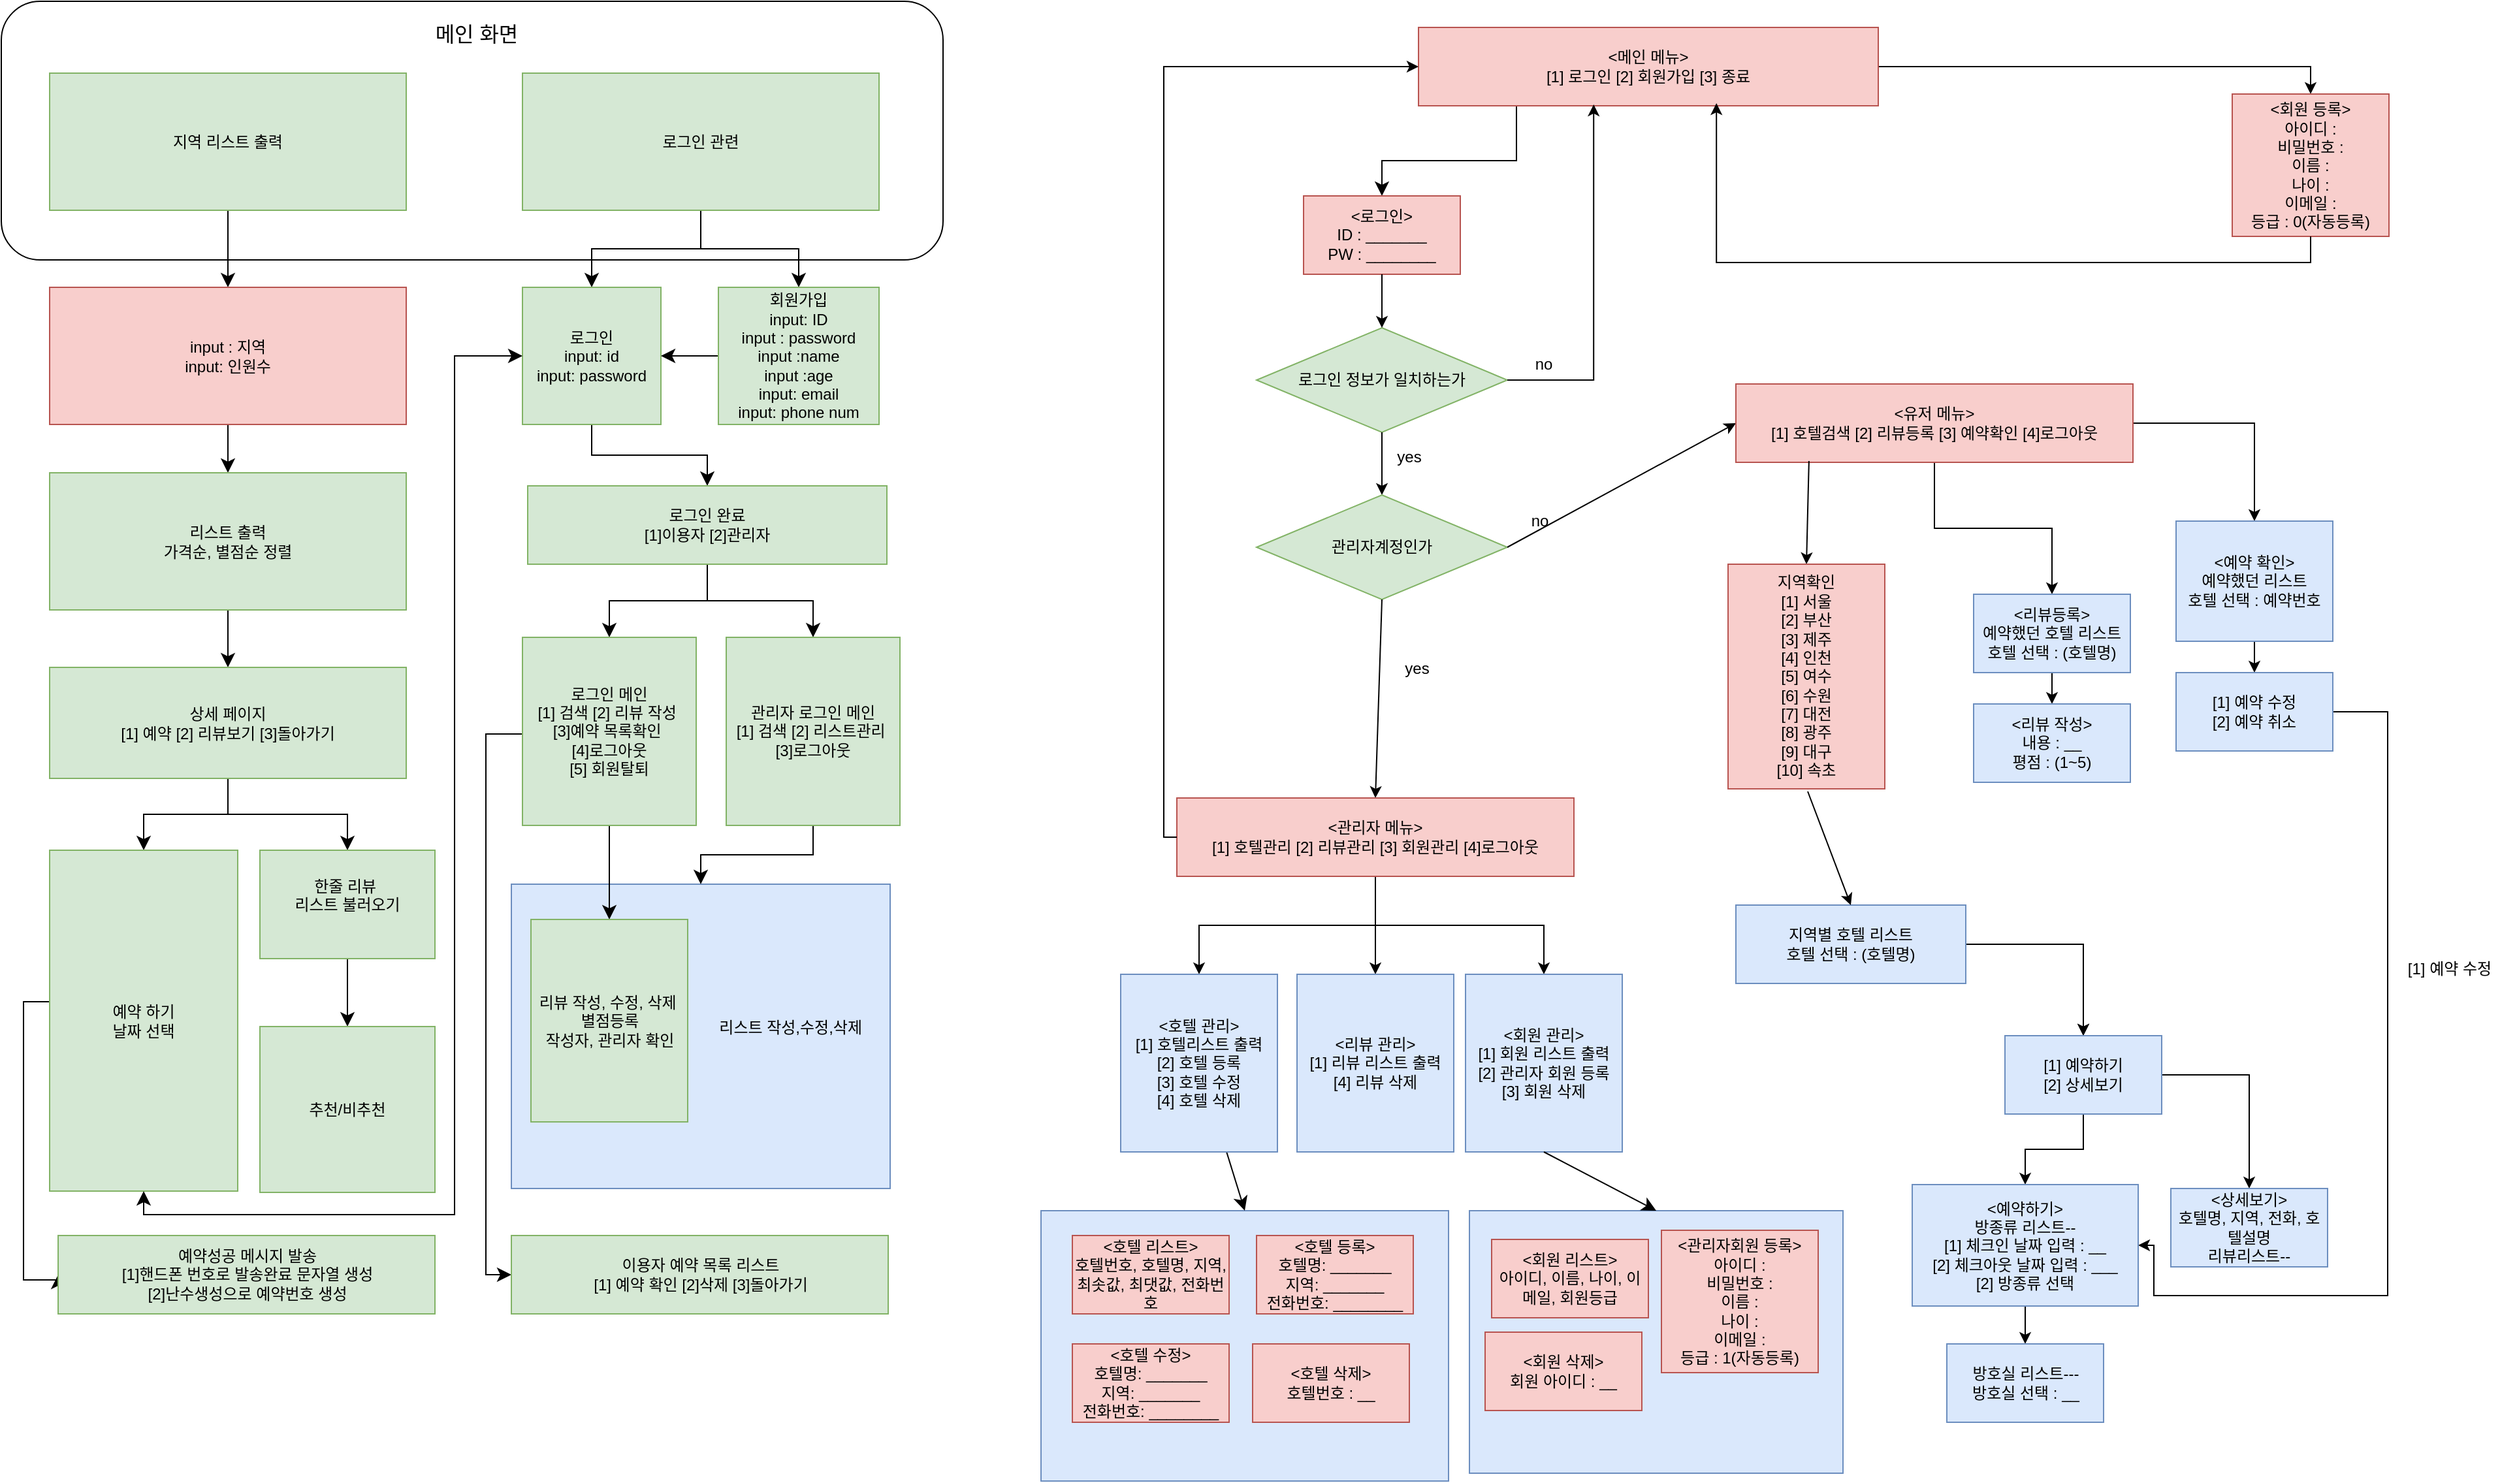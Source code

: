 <mxfile version="24.8.2">
  <diagram name="페이지-1" id="jO7z1dyCeIapQeeWM0qE">
    <mxGraphModel dx="1112" dy="1229" grid="0" gridSize="10" guides="1" tooltips="1" connect="1" arrows="1" fold="1" page="0" pageScale="1" pageWidth="827" pageHeight="1169" math="0" shadow="0">
      <root>
        <mxCell id="0" />
        <mxCell id="1" parent="0" />
        <mxCell id="-69zd7syYc6jtr3W0xUl-8" value="" style="rounded=0;whiteSpace=wrap;html=1;fillColor=#dae8fc;strokeColor=#6c8ebf;" parent="1" vertex="1">
          <mxGeometry x="486" y="883" width="312" height="207" as="geometry" />
        </mxCell>
        <mxCell id="-69zd7syYc6jtr3W0xUl-6" value="" style="rounded=0;whiteSpace=wrap;html=1;fillColor=#dae8fc;strokeColor=#6c8ebf;" parent="1" vertex="1">
          <mxGeometry x="814" y="883" width="286" height="201" as="geometry" />
        </mxCell>
        <mxCell id="dWjAk6hpG_CuCAJiAuPZ-34" value="&amp;nbsp; &amp;nbsp; &amp;nbsp; &amp;nbsp; &amp;nbsp; &amp;nbsp; &amp;nbsp; &amp;nbsp; &amp;nbsp; &amp;nbsp; &amp;nbsp; &amp;nbsp; &amp;nbsp; &amp;nbsp; &amp;nbsp; &amp;nbsp; &amp;nbsp; &amp;nbsp; &amp;nbsp; &amp;nbsp; &amp;nbsp; 리스트 작성,수정,삭제&amp;nbsp;&lt;div&gt;&amp;nbsp; &amp;nbsp; &amp;nbsp; &amp;nbsp; &amp;nbsp; &amp;nbsp; &amp;nbsp; &amp;nbsp; &amp;nbsp; &amp;nbsp; &amp;nbsp; &amp;nbsp; &amp;nbsp; &amp;nbsp; &amp;nbsp; &amp;nbsp; &amp;nbsp; &amp;nbsp; &amp;nbsp; &amp;nbsp; &amp;nbsp;&lt;/div&gt;" style="rounded=0;whiteSpace=wrap;html=1;fillColor=#dae8fc;strokeColor=#6c8ebf;" parent="1" vertex="1">
          <mxGeometry x="80.5" y="633" width="290" height="233" as="geometry" />
        </mxCell>
        <mxCell id="dWjAk6hpG_CuCAJiAuPZ-11" value="" style="rounded=1;whiteSpace=wrap;html=1;" parent="1" vertex="1">
          <mxGeometry x="-310" y="-43" width="721" height="198" as="geometry" />
        </mxCell>
        <mxCell id="dWjAk6hpG_CuCAJiAuPZ-8" value="" style="edgeStyle=none;curved=1;rounded=0;orthogonalLoop=1;jettySize=auto;html=1;fontSize=12;startSize=8;endSize=8;" parent="1" source="dWjAk6hpG_CuCAJiAuPZ-4" target="dWjAk6hpG_CuCAJiAuPZ-7" edge="1">
          <mxGeometry relative="1" as="geometry" />
        </mxCell>
        <mxCell id="dWjAk6hpG_CuCAJiAuPZ-4" value="지역 리스트 출력" style="rounded=0;whiteSpace=wrap;html=1;fillColor=#d5e8d4;strokeColor=#82b366;" parent="1" vertex="1">
          <mxGeometry x="-273" y="12" width="273" height="105" as="geometry" />
        </mxCell>
        <mxCell id="dWjAk6hpG_CuCAJiAuPZ-36" style="edgeStyle=orthogonalEdgeStyle;rounded=0;orthogonalLoop=1;jettySize=auto;html=1;entryX=0.5;entryY=0;entryDx=0;entryDy=0;fontSize=12;startSize=8;endSize=8;" parent="1" source="dWjAk6hpG_CuCAJiAuPZ-6" target="dWjAk6hpG_CuCAJiAuPZ-13" edge="1">
          <mxGeometry relative="1" as="geometry" />
        </mxCell>
        <mxCell id="dWjAk6hpG_CuCAJiAuPZ-37" style="edgeStyle=orthogonalEdgeStyle;rounded=0;orthogonalLoop=1;jettySize=auto;html=1;entryX=0.5;entryY=0;entryDx=0;entryDy=0;fontSize=12;startSize=8;endSize=8;" parent="1" source="dWjAk6hpG_CuCAJiAuPZ-6" target="dWjAk6hpG_CuCAJiAuPZ-14" edge="1">
          <mxGeometry relative="1" as="geometry" />
        </mxCell>
        <mxCell id="dWjAk6hpG_CuCAJiAuPZ-6" value="로그인 관련" style="rounded=0;whiteSpace=wrap;html=1;fillColor=#d5e8d4;strokeColor=#82b366;" parent="1" vertex="1">
          <mxGeometry x="89" y="12" width="273" height="105" as="geometry" />
        </mxCell>
        <mxCell id="dWjAk6hpG_CuCAJiAuPZ-10" value="" style="edgeStyle=none;curved=1;rounded=0;orthogonalLoop=1;jettySize=auto;html=1;fontSize=12;startSize=8;endSize=8;" parent="1" source="dWjAk6hpG_CuCAJiAuPZ-7" target="dWjAk6hpG_CuCAJiAuPZ-9" edge="1">
          <mxGeometry relative="1" as="geometry" />
        </mxCell>
        <mxCell id="dWjAk6hpG_CuCAJiAuPZ-7" value="input : 지역&lt;div&gt;input: 인원수&lt;/div&gt;" style="rounded=0;whiteSpace=wrap;html=1;fillColor=#f8cecc;strokeColor=#b85450;" parent="1" vertex="1">
          <mxGeometry x="-273" y="176" width="273" height="105" as="geometry" />
        </mxCell>
        <mxCell id="dWjAk6hpG_CuCAJiAuPZ-27" value="" style="edgeStyle=none;curved=1;rounded=0;orthogonalLoop=1;jettySize=auto;html=1;fontSize=12;startSize=8;endSize=8;" parent="1" source="dWjAk6hpG_CuCAJiAuPZ-9" target="dWjAk6hpG_CuCAJiAuPZ-16" edge="1">
          <mxGeometry relative="1" as="geometry" />
        </mxCell>
        <mxCell id="dWjAk6hpG_CuCAJiAuPZ-9" value="리스트 출력&lt;div&gt;가격순, 별점순 정렬&lt;/div&gt;" style="rounded=0;whiteSpace=wrap;html=1;fillColor=#d5e8d4;strokeColor=#82b366;" parent="1" vertex="1">
          <mxGeometry x="-273" y="318" width="273" height="105" as="geometry" />
        </mxCell>
        <mxCell id="dWjAk6hpG_CuCAJiAuPZ-12" value="메인 화면" style="text;html=1;align=center;verticalAlign=middle;whiteSpace=wrap;rounded=0;fontSize=16;" parent="1" vertex="1">
          <mxGeometry x="-54" y="-33" width="216" height="30" as="geometry" />
        </mxCell>
        <mxCell id="dWjAk6hpG_CuCAJiAuPZ-29" style="edgeStyle=orthogonalEdgeStyle;rounded=0;orthogonalLoop=1;jettySize=auto;html=1;entryX=0.5;entryY=0;entryDx=0;entryDy=0;fontSize=12;startSize=8;endSize=8;" parent="1" source="dWjAk6hpG_CuCAJiAuPZ-13" target="dWjAk6hpG_CuCAJiAuPZ-15" edge="1">
          <mxGeometry relative="1" as="geometry" />
        </mxCell>
        <mxCell id="dWjAk6hpG_CuCAJiAuPZ-13" value="로그인&lt;div&gt;input: id&lt;/div&gt;&lt;div&gt;input: password&lt;/div&gt;" style="rounded=0;whiteSpace=wrap;html=1;fillColor=#d5e8d4;strokeColor=#82b366;" parent="1" vertex="1">
          <mxGeometry x="89" y="176" width="106" height="105" as="geometry" />
        </mxCell>
        <mxCell id="dWjAk6hpG_CuCAJiAuPZ-30" value="" style="edgeStyle=none;curved=1;rounded=0;orthogonalLoop=1;jettySize=auto;html=1;fontSize=12;startSize=8;endSize=8;" parent="1" source="dWjAk6hpG_CuCAJiAuPZ-14" target="dWjAk6hpG_CuCAJiAuPZ-13" edge="1">
          <mxGeometry relative="1" as="geometry" />
        </mxCell>
        <mxCell id="dWjAk6hpG_CuCAJiAuPZ-14" value="회원가입&lt;div&gt;&lt;div&gt;input: ID&lt;br&gt;&lt;/div&gt;&lt;div&gt;input : password&lt;/div&gt;&lt;div&gt;input :name&lt;/div&gt;&lt;div&gt;input :age&lt;br&gt;&lt;/div&gt;&lt;div&gt;input: email&lt;br&gt;&lt;/div&gt;&lt;div&gt;input: phone num&lt;/div&gt;&lt;/div&gt;" style="rounded=0;whiteSpace=wrap;html=1;fillColor=#d5e8d4;strokeColor=#82b366;" parent="1" vertex="1">
          <mxGeometry x="239" y="176" width="123" height="105" as="geometry" />
        </mxCell>
        <mxCell id="dWjAk6hpG_CuCAJiAuPZ-31" style="edgeStyle=orthogonalEdgeStyle;rounded=0;orthogonalLoop=1;jettySize=auto;html=1;entryX=0.5;entryY=0;entryDx=0;entryDy=0;fontSize=12;startSize=8;endSize=8;" parent="1" source="dWjAk6hpG_CuCAJiAuPZ-15" target="dWjAk6hpG_CuCAJiAuPZ-17" edge="1">
          <mxGeometry relative="1" as="geometry" />
        </mxCell>
        <mxCell id="dWjAk6hpG_CuCAJiAuPZ-32" style="edgeStyle=orthogonalEdgeStyle;rounded=0;orthogonalLoop=1;jettySize=auto;html=1;entryX=0.5;entryY=0;entryDx=0;entryDy=0;fontSize=12;startSize=8;endSize=8;" parent="1" source="dWjAk6hpG_CuCAJiAuPZ-15" target="dWjAk6hpG_CuCAJiAuPZ-24" edge="1">
          <mxGeometry relative="1" as="geometry" />
        </mxCell>
        <mxCell id="dWjAk6hpG_CuCAJiAuPZ-15" value="로그인 완료&lt;div&gt;[1]이용자 [2]관리자&lt;/div&gt;" style="rounded=0;whiteSpace=wrap;html=1;fillColor=#d5e8d4;strokeColor=#82b366;" parent="1" vertex="1">
          <mxGeometry x="93" y="328" width="275" height="60" as="geometry" />
        </mxCell>
        <mxCell id="dWjAk6hpG_CuCAJiAuPZ-23" value="" style="edgeStyle=orthogonalEdgeStyle;rounded=0;orthogonalLoop=1;jettySize=auto;html=1;fontSize=12;startSize=8;endSize=8;" parent="1" source="dWjAk6hpG_CuCAJiAuPZ-16" target="dWjAk6hpG_CuCAJiAuPZ-20" edge="1">
          <mxGeometry relative="1" as="geometry" />
        </mxCell>
        <mxCell id="dWjAk6hpG_CuCAJiAuPZ-26" style="edgeStyle=orthogonalEdgeStyle;rounded=0;orthogonalLoop=1;jettySize=auto;html=1;entryX=0.5;entryY=0;entryDx=0;entryDy=0;fontSize=12;startSize=8;endSize=8;" parent="1" source="dWjAk6hpG_CuCAJiAuPZ-16" target="dWjAk6hpG_CuCAJiAuPZ-19" edge="1">
          <mxGeometry relative="1" as="geometry" />
        </mxCell>
        <mxCell id="dWjAk6hpG_CuCAJiAuPZ-16" value="상세 페이지&lt;div&gt;[1] 예약 [2] 리뷰보기 [3]돌아가기&lt;/div&gt;" style="rounded=0;whiteSpace=wrap;html=1;fillColor=#d5e8d4;strokeColor=#82b366;" parent="1" vertex="1">
          <mxGeometry x="-273" y="467" width="273" height="85" as="geometry" />
        </mxCell>
        <mxCell id="dWjAk6hpG_CuCAJiAuPZ-33" value="" style="edgeStyle=none;curved=1;rounded=0;orthogonalLoop=1;jettySize=auto;html=1;fontSize=12;startSize=8;endSize=8;" parent="1" source="dWjAk6hpG_CuCAJiAuPZ-17" target="dWjAk6hpG_CuCAJiAuPZ-21" edge="1">
          <mxGeometry relative="1" as="geometry" />
        </mxCell>
        <mxCell id="dWjAk6hpG_CuCAJiAuPZ-44" style="edgeStyle=orthogonalEdgeStyle;rounded=0;orthogonalLoop=1;jettySize=auto;html=1;entryX=0;entryY=0.5;entryDx=0;entryDy=0;fontSize=12;startSize=8;endSize=8;exitX=0;exitY=0.5;exitDx=0;exitDy=0;" parent="1" source="dWjAk6hpG_CuCAJiAuPZ-17" target="dWjAk6hpG_CuCAJiAuPZ-43" edge="1">
          <mxGeometry relative="1" as="geometry">
            <Array as="points">
              <mxPoint x="89" y="518" />
              <mxPoint x="61" y="518" />
              <mxPoint x="61" y="932" />
            </Array>
          </mxGeometry>
        </mxCell>
        <mxCell id="dWjAk6hpG_CuCAJiAuPZ-17" value="로그인 메인&lt;div&gt;[1] 검색 [2] 리뷰 작성&amp;nbsp;&lt;/div&gt;&lt;div&gt;[3]예약 목록확인&amp;nbsp;&lt;/div&gt;&lt;div&gt;[4]로그아웃&lt;/div&gt;&lt;div&gt;[5] 회원탈퇴&lt;/div&gt;" style="rounded=0;whiteSpace=wrap;html=1;fillColor=#d5e8d4;strokeColor=#82b366;" parent="1" vertex="1">
          <mxGeometry x="89" y="444" width="133" height="144" as="geometry" />
        </mxCell>
        <mxCell id="dWjAk6hpG_CuCAJiAuPZ-46" style="edgeStyle=orthogonalEdgeStyle;rounded=0;orthogonalLoop=1;jettySize=auto;html=1;entryX=0;entryY=0.5;entryDx=0;entryDy=0;fontSize=12;startSize=8;endSize=8;" parent="1" source="dWjAk6hpG_CuCAJiAuPZ-19" target="dWjAk6hpG_CuCAJiAuPZ-45" edge="1">
          <mxGeometry relative="1" as="geometry">
            <Array as="points">
              <mxPoint x="-293" y="723" />
              <mxPoint x="-293" y="936" />
            </Array>
          </mxGeometry>
        </mxCell>
        <mxCell id="dWjAk6hpG_CuCAJiAuPZ-19" value="예약 하기&lt;div&gt;날짜 선택&lt;/div&gt;" style="rounded=0;whiteSpace=wrap;html=1;fillColor=#d5e8d4;strokeColor=#82b366;" parent="1" vertex="1">
          <mxGeometry x="-273" y="607" width="144" height="261" as="geometry" />
        </mxCell>
        <mxCell id="dWjAk6hpG_CuCAJiAuPZ-39" style="edgeStyle=none;curved=1;rounded=0;orthogonalLoop=1;jettySize=auto;html=1;entryX=0.5;entryY=0;entryDx=0;entryDy=0;fontSize=12;startSize=8;endSize=8;" parent="1" source="dWjAk6hpG_CuCAJiAuPZ-20" target="dWjAk6hpG_CuCAJiAuPZ-38" edge="1">
          <mxGeometry relative="1" as="geometry" />
        </mxCell>
        <mxCell id="dWjAk6hpG_CuCAJiAuPZ-20" value="한줄 리뷰&amp;nbsp;&lt;div&gt;리&lt;span style=&quot;background-color: initial;&quot;&gt;스트 불러오기&lt;/span&gt;&lt;div&gt;&lt;div&gt;&lt;br&gt;&lt;/div&gt;&lt;/div&gt;&lt;/div&gt;" style="rounded=0;whiteSpace=wrap;html=1;fillColor=#d5e8d4;strokeColor=#82b366;" parent="1" vertex="1">
          <mxGeometry x="-112" y="607" width="134" height="83" as="geometry" />
        </mxCell>
        <mxCell id="dWjAk6hpG_CuCAJiAuPZ-21" value="리뷰 작성, 수정, 삭제&amp;nbsp;&lt;div&gt;별점등록&lt;/div&gt;&lt;div&gt;작성자, 관리자 확인&lt;/div&gt;" style="rounded=0;whiteSpace=wrap;html=1;fillColor=#d5e8d4;strokeColor=#82b366;" parent="1" vertex="1">
          <mxGeometry x="95.5" y="660" width="120" height="155" as="geometry" />
        </mxCell>
        <mxCell id="dWjAk6hpG_CuCAJiAuPZ-35" value="" style="edgeStyle=orthogonalEdgeStyle;rounded=0;orthogonalLoop=1;jettySize=auto;html=1;fontSize=12;startSize=8;endSize=8;" parent="1" source="dWjAk6hpG_CuCAJiAuPZ-24" target="dWjAk6hpG_CuCAJiAuPZ-34" edge="1">
          <mxGeometry relative="1" as="geometry" />
        </mxCell>
        <mxCell id="dWjAk6hpG_CuCAJiAuPZ-24" value="관리자 로그인 메인&lt;div&gt;[1] 검색 [2] 리스트관리&amp;nbsp; [3]로그아웃&lt;/div&gt;" style="rounded=0;whiteSpace=wrap;html=1;fillColor=#d5e8d4;strokeColor=#82b366;" parent="1" vertex="1">
          <mxGeometry x="245" y="444" width="133" height="144" as="geometry" />
        </mxCell>
        <mxCell id="dWjAk6hpG_CuCAJiAuPZ-38" value="&lt;div&gt;&lt;div&gt;추천/비추천&lt;/div&gt;&lt;/div&gt;" style="rounded=0;whiteSpace=wrap;html=1;fillColor=#d5e8d4;strokeColor=#82b366;" parent="1" vertex="1">
          <mxGeometry x="-112" y="742" width="134" height="127" as="geometry" />
        </mxCell>
        <mxCell id="dWjAk6hpG_CuCAJiAuPZ-41" value="" style="endArrow=classic;startArrow=classic;html=1;rounded=0;fontSize=12;startSize=8;endSize=8;exitX=0.5;exitY=1;exitDx=0;exitDy=0;entryX=0;entryY=0.5;entryDx=0;entryDy=0;edgeStyle=orthogonalEdgeStyle;" parent="1" source="dWjAk6hpG_CuCAJiAuPZ-19" target="dWjAk6hpG_CuCAJiAuPZ-13" edge="1">
          <mxGeometry width="50" height="50" relative="1" as="geometry">
            <mxPoint x="370" y="587" as="sourcePoint" />
            <mxPoint x="420" y="537" as="targetPoint" />
            <Array as="points">
              <mxPoint x="-201" y="886" />
              <mxPoint x="37" y="886" />
              <mxPoint x="37" y="229" />
            </Array>
          </mxGeometry>
        </mxCell>
        <mxCell id="dWjAk6hpG_CuCAJiAuPZ-42" style="edgeStyle=none;curved=1;rounded=0;orthogonalLoop=1;jettySize=auto;html=1;exitX=0.5;exitY=0;exitDx=0;exitDy=0;fontSize=12;startSize=8;endSize=8;" parent="1" source="dWjAk6hpG_CuCAJiAuPZ-21" target="dWjAk6hpG_CuCAJiAuPZ-21" edge="1">
          <mxGeometry relative="1" as="geometry" />
        </mxCell>
        <mxCell id="dWjAk6hpG_CuCAJiAuPZ-43" value="이용자 예약 목록 리스트&lt;div&gt;[1] 예약 확인 [2]삭제 [3]돌아가기&lt;/div&gt;" style="rounded=0;whiteSpace=wrap;html=1;fillColor=#d5e8d4;strokeColor=#82b366;" parent="1" vertex="1">
          <mxGeometry x="80.5" y="902" width="288.5" height="60" as="geometry" />
        </mxCell>
        <mxCell id="dWjAk6hpG_CuCAJiAuPZ-45" value="예약성공 메시지 발송&lt;div&gt;[1]핸드폰 번호로 발송완료 문자열 생성&lt;br&gt;[2]난수생성으로 예약번호 생성&lt;/div&gt;" style="rounded=0;whiteSpace=wrap;html=1;fillColor=#d5e8d4;strokeColor=#82b366;" parent="1" vertex="1">
          <mxGeometry x="-266.5" y="902" width="288.5" height="60" as="geometry" />
        </mxCell>
        <mxCell id="w3Ro1E21E2H8l9tgU71c-4" style="edgeStyle=orthogonalEdgeStyle;rounded=0;orthogonalLoop=1;jettySize=auto;html=1;fontSize=12;startSize=8;endSize=8;entryX=0.5;entryY=0;entryDx=0;entryDy=0;" parent="1" source="w3Ro1E21E2H8l9tgU71c-2" target="veDJmBnKg87x7fbsPKE0-1" edge="1">
          <mxGeometry relative="1" as="geometry">
            <mxPoint x="779" y="97" as="targetPoint" />
            <Array as="points">
              <mxPoint x="850" y="79" />
              <mxPoint x="747" y="79" />
            </Array>
          </mxGeometry>
        </mxCell>
        <mxCell id="L_SstyZG6SkxzQhUdoq1-2" style="edgeStyle=orthogonalEdgeStyle;rounded=0;orthogonalLoop=1;jettySize=auto;html=1;entryX=0.5;entryY=0;entryDx=0;entryDy=0;" parent="1" source="w3Ro1E21E2H8l9tgU71c-2" target="-69zd7syYc6jtr3W0xUl-9" edge="1">
          <mxGeometry relative="1" as="geometry" />
        </mxCell>
        <mxCell id="w3Ro1E21E2H8l9tgU71c-2" value="&lt;div&gt;&amp;lt;메인 메뉴&amp;gt;&lt;/div&gt;[1] 로그인 [2] 회원가입 [3] 종료" style="rounded=0;whiteSpace=wrap;html=1;fillColor=#f8cecc;strokeColor=#b85450;" parent="1" vertex="1">
          <mxGeometry x="775" y="-23" width="352" height="60" as="geometry" />
        </mxCell>
        <mxCell id="w3Ro1E21E2H8l9tgU71c-6" value="로그인 정보가 일치하는가" style="rhombus;whiteSpace=wrap;html=1;fillColor=#d5e8d4;strokeColor=#82b366;" parent="1" vertex="1">
          <mxGeometry x="651" y="207" width="192" height="80" as="geometry" />
        </mxCell>
        <mxCell id="v8jQzw-NbdLlAFEhNXOF-1" value="" style="endArrow=classic;html=1;rounded=0;exitX=0.5;exitY=1;exitDx=0;exitDy=0;entryX=0.5;entryY=0;entryDx=0;entryDy=0;" parent="1" source="w3Ro1E21E2H8l9tgU71c-6" target="v8jQzw-NbdLlAFEhNXOF-7" edge="1">
          <mxGeometry width="50" height="50" relative="1" as="geometry">
            <mxPoint x="836" y="441" as="sourcePoint" />
            <mxPoint x="747" y="339" as="targetPoint" />
          </mxGeometry>
        </mxCell>
        <mxCell id="v8jQzw-NbdLlAFEhNXOF-3" value="" style="endArrow=classic;html=1;rounded=0;exitX=1;exitY=0.5;exitDx=0;exitDy=0;entryX=0.381;entryY=0.983;entryDx=0;entryDy=0;entryPerimeter=0;edgeStyle=orthogonalEdgeStyle;" parent="1" source="w3Ro1E21E2H8l9tgU71c-6" target="w3Ro1E21E2H8l9tgU71c-2" edge="1">
          <mxGeometry width="50" height="50" relative="1" as="geometry">
            <mxPoint x="844" y="150" as="sourcePoint" />
            <mxPoint x="915" y="114" as="targetPoint" />
          </mxGeometry>
        </mxCell>
        <mxCell id="v8jQzw-NbdLlAFEhNXOF-4" value="no" style="text;html=1;align=center;verticalAlign=middle;whiteSpace=wrap;rounded=0;" parent="1" vertex="1">
          <mxGeometry x="841" y="220" width="60" height="30" as="geometry" />
        </mxCell>
        <mxCell id="v8jQzw-NbdLlAFEhNXOF-5" value="yes" style="text;html=1;align=center;verticalAlign=middle;whiteSpace=wrap;rounded=0;" parent="1" vertex="1">
          <mxGeometry x="738" y="291" width="60" height="30" as="geometry" />
        </mxCell>
        <mxCell id="v8jQzw-NbdLlAFEhNXOF-7" value="관리자계정인가" style="rhombus;whiteSpace=wrap;html=1;fillColor=#d5e8d4;strokeColor=#82b366;" parent="1" vertex="1">
          <mxGeometry x="651" y="335" width="192" height="80" as="geometry" />
        </mxCell>
        <mxCell id="v8jQzw-NbdLlAFEhNXOF-8" value="" style="endArrow=classic;html=1;rounded=0;exitX=0.5;exitY=1;exitDx=0;exitDy=0;entryX=0.5;entryY=0;entryDx=0;entryDy=0;" parent="1" source="v8jQzw-NbdLlAFEhNXOF-7" target="v8jQzw-NbdLlAFEhNXOF-37" edge="1">
          <mxGeometry width="50" height="50" relative="1" as="geometry">
            <mxPoint x="836" y="541" as="sourcePoint" />
            <mxPoint x="745" y="492" as="targetPoint" />
          </mxGeometry>
        </mxCell>
        <mxCell id="v8jQzw-NbdLlAFEhNXOF-9" value="" style="endArrow=classic;html=1;rounded=0;exitX=1;exitY=0.5;exitDx=0;exitDy=0;entryX=0;entryY=0.5;entryDx=0;entryDy=0;" parent="1" source="v8jQzw-NbdLlAFEhNXOF-7" target="v8jQzw-NbdLlAFEhNXOF-51" edge="1">
          <mxGeometry width="50" height="50" relative="1" as="geometry">
            <mxPoint x="836" y="446" as="sourcePoint" />
            <mxPoint x="967" y="278" as="targetPoint" />
          </mxGeometry>
        </mxCell>
        <mxCell id="v8jQzw-NbdLlAFEhNXOF-10" value="yes" style="text;html=1;align=center;verticalAlign=middle;whiteSpace=wrap;rounded=0;" parent="1" vertex="1">
          <mxGeometry x="744" y="453" width="60" height="30" as="geometry" />
        </mxCell>
        <mxCell id="v8jQzw-NbdLlAFEhNXOF-11" value="no" style="text;html=1;align=center;verticalAlign=middle;whiteSpace=wrap;rounded=0;" parent="1" vertex="1">
          <mxGeometry x="838" y="340" width="60" height="30" as="geometry" />
        </mxCell>
        <mxCell id="v8jQzw-NbdLlAFEhNXOF-42" style="edgeStyle=orthogonalEdgeStyle;rounded=0;orthogonalLoop=1;jettySize=auto;html=1;" parent="1" source="v8jQzw-NbdLlAFEhNXOF-37" target="v8jQzw-NbdLlAFEhNXOF-39" edge="1">
          <mxGeometry relative="1" as="geometry" />
        </mxCell>
        <mxCell id="v8jQzw-NbdLlAFEhNXOF-43" style="edgeStyle=orthogonalEdgeStyle;rounded=0;orthogonalLoop=1;jettySize=auto;html=1;" parent="1" source="v8jQzw-NbdLlAFEhNXOF-37" target="v8jQzw-NbdLlAFEhNXOF-40" edge="1">
          <mxGeometry relative="1" as="geometry" />
        </mxCell>
        <mxCell id="v8jQzw-NbdLlAFEhNXOF-44" style="edgeStyle=orthogonalEdgeStyle;rounded=0;orthogonalLoop=1;jettySize=auto;html=1;" parent="1" source="v8jQzw-NbdLlAFEhNXOF-37" target="v8jQzw-NbdLlAFEhNXOF-41" edge="1">
          <mxGeometry relative="1" as="geometry" />
        </mxCell>
        <mxCell id="v8jQzw-NbdLlAFEhNXOF-37" value="&lt;div&gt;&amp;lt;관리자 메뉴&amp;gt;&lt;/div&gt;[1] 호텔관리 [2] 리뷰관리 [3] 회원관리 [4]로그아웃" style="rounded=0;whiteSpace=wrap;html=1;fillColor=#f8cecc;strokeColor=#b85450;" parent="1" vertex="1">
          <mxGeometry x="590" y="567" width="304" height="60" as="geometry" />
        </mxCell>
        <mxCell id="WjUg7KidfEI-SgclK0hx-2" style="edgeStyle=none;curved=1;rounded=0;orthogonalLoop=1;jettySize=auto;html=1;entryX=0.5;entryY=0;entryDx=0;entryDy=0;fontSize=12;startSize=8;endSize=8;" parent="1" source="v8jQzw-NbdLlAFEhNXOF-39" target="-69zd7syYc6jtr3W0xUl-8" edge="1">
          <mxGeometry relative="1" as="geometry">
            <mxPoint x="520.5" y="861" as="targetPoint" />
          </mxGeometry>
        </mxCell>
        <mxCell id="v8jQzw-NbdLlAFEhNXOF-39" value="&lt;div&gt;&amp;lt;호텔 관리&amp;gt;&lt;/div&gt;[1] 호텔리스트 출력&lt;div&gt;[2] 호텔 등록&lt;/div&gt;&lt;div&gt;[3] 호텔 수정&lt;/div&gt;&lt;div&gt;[4] 호텔 삭제&lt;/div&gt;" style="rounded=0;whiteSpace=wrap;html=1;fillColor=#dae8fc;strokeColor=#6c8ebf;" parent="1" vertex="1">
          <mxGeometry x="547" y="702" width="120" height="136" as="geometry" />
        </mxCell>
        <mxCell id="v8jQzw-NbdLlAFEhNXOF-40" value="&lt;div&gt;&amp;lt;리뷰 관리&amp;gt;&lt;/div&gt;[1] 리뷰 리스트 출력&lt;div&gt;[4] 리뷰 삭제&lt;/div&gt;" style="rounded=0;whiteSpace=wrap;html=1;fillColor=#dae8fc;strokeColor=#6c8ebf;" parent="1" vertex="1">
          <mxGeometry x="682" y="702" width="120" height="136" as="geometry" />
        </mxCell>
        <mxCell id="v8jQzw-NbdLlAFEhNXOF-41" value="&lt;div&gt;&amp;lt;회원 관리&amp;gt;&lt;/div&gt;[1] 회원 리스트 출력&lt;div&gt;[2] 관리자 회원 등록&lt;/div&gt;&lt;div&gt;[3] 회원 삭제&lt;/div&gt;" style="rounded=0;whiteSpace=wrap;html=1;fillColor=#dae8fc;strokeColor=#6c8ebf;" parent="1" vertex="1">
          <mxGeometry x="811" y="702" width="120" height="136" as="geometry" />
        </mxCell>
        <mxCell id="v8jQzw-NbdLlAFEhNXOF-46" value="" style="endArrow=classic;html=1;rounded=0;exitX=0;exitY=0.5;exitDx=0;exitDy=0;entryX=0;entryY=0.5;entryDx=0;entryDy=0;edgeStyle=orthogonalEdgeStyle;" parent="1" source="v8jQzw-NbdLlAFEhNXOF-37" target="w3Ro1E21E2H8l9tgU71c-2" edge="1">
          <mxGeometry width="50" height="50" relative="1" as="geometry">
            <mxPoint x="805" y="293" as="sourcePoint" />
            <mxPoint x="855" y="243" as="targetPoint" />
          </mxGeometry>
        </mxCell>
        <mxCell id="-69zd7syYc6jtr3W0xUl-17" style="edgeStyle=orthogonalEdgeStyle;rounded=0;orthogonalLoop=1;jettySize=auto;html=1;" parent="1" source="v8jQzw-NbdLlAFEhNXOF-51" target="-69zd7syYc6jtr3W0xUl-18" edge="1">
          <mxGeometry relative="1" as="geometry">
            <mxPoint x="1466" y="328" as="targetPoint" />
          </mxGeometry>
        </mxCell>
        <mxCell id="-69zd7syYc6jtr3W0xUl-21" style="edgeStyle=orthogonalEdgeStyle;rounded=0;orthogonalLoop=1;jettySize=auto;html=1;" parent="1" source="v8jQzw-NbdLlAFEhNXOF-51" target="-69zd7syYc6jtr3W0xUl-22" edge="1">
          <mxGeometry relative="1" as="geometry">
            <mxPoint x="1472" y="394" as="targetPoint" />
          </mxGeometry>
        </mxCell>
        <mxCell id="v8jQzw-NbdLlAFEhNXOF-51" value="&lt;div&gt;&amp;lt;유저 메뉴&amp;gt;&lt;/div&gt;[1] 호텔검색 [2] 리뷰등록 [3] 예약확인 [4]로그아웃" style="rounded=0;whiteSpace=wrap;html=1;fillColor=#f8cecc;strokeColor=#b85450;" parent="1" vertex="1">
          <mxGeometry x="1018" y="250" width="304" height="60" as="geometry" />
        </mxCell>
        <mxCell id="-69zd7syYc6jtr3W0xUl-13" value="" style="edgeStyle=orthogonalEdgeStyle;rounded=0;orthogonalLoop=1;jettySize=auto;html=1;" parent="1" source="v8jQzw-NbdLlAFEhNXOF-53" target="-69zd7syYc6jtr3W0xUl-12" edge="1">
          <mxGeometry relative="1" as="geometry" />
        </mxCell>
        <mxCell id="-69zd7syYc6jtr3W0xUl-14" value="" style="edgeStyle=orthogonalEdgeStyle;rounded=0;orthogonalLoop=1;jettySize=auto;html=1;" parent="1" source="v8jQzw-NbdLlAFEhNXOF-53" target="-69zd7syYc6jtr3W0xUl-12" edge="1">
          <mxGeometry relative="1" as="geometry" />
        </mxCell>
        <mxCell id="v8jQzw-NbdLlAFEhNXOF-53" value="지역별 호텔 리스트&lt;div&gt;호텔 선택 : (호텔명)&lt;/div&gt;" style="rounded=0;whiteSpace=wrap;html=1;fillColor=#dae8fc;strokeColor=#6c8ebf;" parent="1" vertex="1">
          <mxGeometry x="1018" y="649" width="176" height="60" as="geometry" />
        </mxCell>
        <mxCell id="v8jQzw-NbdLlAFEhNXOF-54" value="" style="endArrow=classic;html=1;rounded=0;entryX=0.5;entryY=0;entryDx=0;entryDy=0;exitX=0.184;exitY=0.983;exitDx=0;exitDy=0;exitPerimeter=0;" parent="1" source="v8jQzw-NbdLlAFEhNXOF-51" target="v8jQzw-NbdLlAFEhNXOF-56" edge="1">
          <mxGeometry width="50" height="50" relative="1" as="geometry">
            <mxPoint x="1224" y="510" as="sourcePoint" />
            <mxPoint x="1274" y="460" as="targetPoint" />
          </mxGeometry>
        </mxCell>
        <mxCell id="v8jQzw-NbdLlAFEhNXOF-56" value="지역확인&lt;div&gt;[1] 서울&lt;/div&gt;&lt;div&gt;[2] 부산&lt;/div&gt;&lt;div&gt;[3] 제주&lt;/div&gt;&lt;div&gt;[4] 인천&lt;/div&gt;&lt;div&gt;[5] 여수&lt;/div&gt;&lt;div&gt;[6] 수원&lt;/div&gt;&lt;div&gt;[7] 대전&lt;/div&gt;&lt;div&gt;[8] 광주&lt;/div&gt;&lt;div&gt;[9] 대구&lt;/div&gt;&lt;div&gt;[10] 속초&lt;/div&gt;" style="rounded=0;whiteSpace=wrap;html=1;fillColor=#f8cecc;strokeColor=#b85450;" parent="1" vertex="1">
          <mxGeometry x="1012" y="388" width="120" height="172" as="geometry" />
        </mxCell>
        <mxCell id="v8jQzw-NbdLlAFEhNXOF-58" value="" style="endArrow=classic;html=1;rounded=0;exitX=1;exitY=0.5;exitDx=0;exitDy=0;entryX=0.5;entryY=0;entryDx=0;entryDy=0;" parent="1" target="v8jQzw-NbdLlAFEhNXOF-53" edge="1">
          <mxGeometry width="50" height="50" relative="1" as="geometry">
            <mxPoint x="1073" y="562" as="sourcePoint" />
            <mxPoint x="959" y="772" as="targetPoint" />
          </mxGeometry>
        </mxCell>
        <mxCell id="veDJmBnKg87x7fbsPKE0-1" value="&amp;lt;로그인&amp;gt;&lt;div&gt;ID : _______&lt;/div&gt;&lt;div&gt;PW : ________&lt;/div&gt;" style="rounded=0;whiteSpace=wrap;html=1;fillColor=#f8cecc;strokeColor=#b85450;" parent="1" vertex="1">
          <mxGeometry x="687" y="106" width="120" height="60" as="geometry" />
        </mxCell>
        <mxCell id="veDJmBnKg87x7fbsPKE0-18" value="" style="endArrow=classic;html=1;rounded=0;entryX=0.5;entryY=0;entryDx=0;entryDy=0;exitX=0.5;exitY=1;exitDx=0;exitDy=0;" parent="1" source="veDJmBnKg87x7fbsPKE0-1" target="w3Ro1E21E2H8l9tgU71c-6" edge="1">
          <mxGeometry width="50" height="50" relative="1" as="geometry">
            <mxPoint x="1084" y="319" as="sourcePoint" />
            <mxPoint x="1088" y="457" as="targetPoint" />
          </mxGeometry>
        </mxCell>
        <mxCell id="0CH-vLfMrTkGWJMKUEdE-4" value="&amp;lt;호텔 등록&amp;gt;&lt;div&gt;호텔명: _______&lt;/div&gt;&lt;div&gt;지역: _______&lt;/div&gt;&lt;div&gt;전화번호: ________&lt;/div&gt;" style="rounded=0;whiteSpace=wrap;html=1;fillColor=#f8cecc;strokeColor=#b85450;" parent="1" vertex="1">
          <mxGeometry x="651" y="902" width="120" height="60" as="geometry" />
        </mxCell>
        <mxCell id="0CH-vLfMrTkGWJMKUEdE-6" value="&amp;lt;호텔 리스트&amp;gt;&lt;div&gt;호텔번호, 호텔명, 지역, 최솟값, 최댓값, 전화번호&lt;/div&gt;" style="rounded=0;whiteSpace=wrap;html=1;fillColor=#f8cecc;strokeColor=#b85450;" parent="1" vertex="1">
          <mxGeometry x="510" y="902" width="120" height="60" as="geometry" />
        </mxCell>
        <mxCell id="0CH-vLfMrTkGWJMKUEdE-8" value="&amp;lt;호텔 수정&amp;gt;&lt;div&gt;호텔명: _______&lt;/div&gt;&lt;div&gt;지역: _______&lt;/div&gt;&lt;div&gt;전화번호: ________&lt;/div&gt;" style="rounded=0;whiteSpace=wrap;html=1;fillColor=#f8cecc;strokeColor=#b85450;" parent="1" vertex="1">
          <mxGeometry x="510" y="985" width="120" height="60" as="geometry" />
        </mxCell>
        <mxCell id="0CH-vLfMrTkGWJMKUEdE-10" value="&amp;lt;호텔 삭제&amp;gt;&lt;div&gt;호텔번호 : __&lt;/div&gt;" style="rounded=0;whiteSpace=wrap;html=1;fillColor=#f8cecc;strokeColor=#b85450;" parent="1" vertex="1">
          <mxGeometry x="648" y="985" width="120" height="60" as="geometry" />
        </mxCell>
        <mxCell id="-69zd7syYc6jtr3W0xUl-1" style="edgeStyle=none;curved=1;rounded=0;orthogonalLoop=1;jettySize=auto;html=1;fontSize=12;startSize=8;endSize=8;exitX=0.5;exitY=1;exitDx=0;exitDy=0;entryX=0.5;entryY=0;entryDx=0;entryDy=0;" parent="1" source="v8jQzw-NbdLlAFEhNXOF-41" target="-69zd7syYc6jtr3W0xUl-6" edge="1">
          <mxGeometry relative="1" as="geometry">
            <mxPoint x="557" y="843" as="sourcePoint" />
            <mxPoint x="952.75" y="872.5" as="targetPoint" />
          </mxGeometry>
        </mxCell>
        <mxCell id="-69zd7syYc6jtr3W0xUl-4" value="&amp;lt;관리자회원 등록&amp;gt;&lt;div&gt;아이디 :&lt;/div&gt;&lt;div&gt;비밀번호 :&lt;/div&gt;&lt;div&gt;이름 :&lt;/div&gt;&lt;div&gt;나이 :&lt;/div&gt;&lt;div&gt;이메일 :&lt;/div&gt;&lt;div&gt;등급 : 1(자동등록)&lt;/div&gt;" style="rounded=0;whiteSpace=wrap;html=1;fillColor=#f8cecc;strokeColor=#b85450;" parent="1" vertex="1">
          <mxGeometry x="961" y="898" width="120" height="109" as="geometry" />
        </mxCell>
        <mxCell id="-69zd7syYc6jtr3W0xUl-5" value="&amp;lt;회원 삭제&amp;gt;&lt;div&gt;회원 아이디 : __&lt;/div&gt;" style="rounded=0;whiteSpace=wrap;html=1;fillColor=#f8cecc;strokeColor=#b85450;" parent="1" vertex="1">
          <mxGeometry x="826" y="976" width="120" height="60" as="geometry" />
        </mxCell>
        <mxCell id="-69zd7syYc6jtr3W0xUl-7" value="&amp;lt;회원 리스트&amp;gt;&lt;div&gt;아이디, 이름, 나이, 이메일, 회원등급&lt;/div&gt;" style="rounded=0;whiteSpace=wrap;html=1;fillColor=#f8cecc;strokeColor=#b85450;" parent="1" vertex="1">
          <mxGeometry x="831" y="905" width="120" height="60" as="geometry" />
        </mxCell>
        <mxCell id="-69zd7syYc6jtr3W0xUl-9" value="&amp;lt;회원 등록&amp;gt;&lt;div&gt;아이디 :&lt;/div&gt;&lt;div&gt;비밀번호 :&lt;/div&gt;&lt;div&gt;이름 :&lt;/div&gt;&lt;div&gt;나이 :&lt;/div&gt;&lt;div&gt;이메일 :&lt;/div&gt;&lt;div&gt;등급 : 0(자동등록)&lt;/div&gt;" style="rounded=0;whiteSpace=wrap;html=1;fillColor=#f8cecc;strokeColor=#b85450;" parent="1" vertex="1">
          <mxGeometry x="1398" y="28" width="120" height="109" as="geometry" />
        </mxCell>
        <mxCell id="-69zd7syYc6jtr3W0xUl-10" style="edgeStyle=orthogonalEdgeStyle;rounded=0;orthogonalLoop=1;jettySize=auto;html=1;exitX=0.5;exitY=1;exitDx=0;exitDy=0;entryX=0.648;entryY=0.967;entryDx=0;entryDy=0;entryPerimeter=0;" parent="1" source="-69zd7syYc6jtr3W0xUl-9" target="w3Ro1E21E2H8l9tgU71c-2" edge="1">
          <mxGeometry relative="1" as="geometry">
            <mxPoint x="1137" y="17" as="sourcePoint" />
            <mxPoint x="1373" y="64" as="targetPoint" />
            <Array as="points">
              <mxPoint x="1458" y="157" />
              <mxPoint x="1003" y="157" />
            </Array>
          </mxGeometry>
        </mxCell>
        <mxCell id="-69zd7syYc6jtr3W0xUl-28" value="" style="edgeStyle=orthogonalEdgeStyle;rounded=0;orthogonalLoop=1;jettySize=auto;html=1;" parent="1" source="-69zd7syYc6jtr3W0xUl-12" target="-69zd7syYc6jtr3W0xUl-27" edge="1">
          <mxGeometry relative="1" as="geometry" />
        </mxCell>
        <mxCell id="-69zd7syYc6jtr3W0xUl-32" value="" style="edgeStyle=orthogonalEdgeStyle;rounded=0;orthogonalLoop=1;jettySize=auto;html=1;" parent="1" source="-69zd7syYc6jtr3W0xUl-12" target="-69zd7syYc6jtr3W0xUl-31" edge="1">
          <mxGeometry relative="1" as="geometry" />
        </mxCell>
        <mxCell id="-69zd7syYc6jtr3W0xUl-12" value="[1] 예약하기&lt;div&gt;[2] 상세보기&lt;/div&gt;" style="whiteSpace=wrap;html=1;fillColor=#dae8fc;strokeColor=#6c8ebf;rounded=0;" parent="1" vertex="1">
          <mxGeometry x="1224" y="749" width="120" height="60" as="geometry" />
        </mxCell>
        <mxCell id="-69zd7syYc6jtr3W0xUl-20" value="" style="edgeStyle=orthogonalEdgeStyle;rounded=0;orthogonalLoop=1;jettySize=auto;html=1;" parent="1" source="-69zd7syYc6jtr3W0xUl-18" target="-69zd7syYc6jtr3W0xUl-19" edge="1">
          <mxGeometry relative="1" as="geometry" />
        </mxCell>
        <mxCell id="-69zd7syYc6jtr3W0xUl-18" value="&amp;lt;리뷰등록&amp;gt;&lt;div&gt;예약했던 호텔 리스트&lt;/div&gt;&lt;div&gt;호텔 선택 : (호텔명)&lt;/div&gt;" style="rounded=0;whiteSpace=wrap;html=1;fillColor=#dae8fc;strokeColor=#6c8ebf;" parent="1" vertex="1">
          <mxGeometry x="1200" y="411" width="120" height="60" as="geometry" />
        </mxCell>
        <mxCell id="-69zd7syYc6jtr3W0xUl-19" value="&amp;lt;리뷰 작성&amp;gt;&lt;div&gt;내용 : __&lt;/div&gt;&lt;div&gt;평점 : (1~5)&lt;/div&gt;" style="whiteSpace=wrap;html=1;rounded=0;fillColor=#dae8fc;strokeColor=#6c8ebf;" parent="1" vertex="1">
          <mxGeometry x="1200" y="495" width="120" height="60" as="geometry" />
        </mxCell>
        <mxCell id="-69zd7syYc6jtr3W0xUl-26" value="" style="edgeStyle=orthogonalEdgeStyle;rounded=0;orthogonalLoop=1;jettySize=auto;html=1;" parent="1" source="-69zd7syYc6jtr3W0xUl-22" target="-69zd7syYc6jtr3W0xUl-25" edge="1">
          <mxGeometry relative="1" as="geometry" />
        </mxCell>
        <mxCell id="-69zd7syYc6jtr3W0xUl-22" value="&amp;lt;예약 확인&amp;gt;&lt;div&gt;예약했던 리스트&lt;/div&gt;&lt;div&gt;호텔 선택 : 예약번호&lt;/div&gt;" style="rounded=0;whiteSpace=wrap;html=1;fillColor=#dae8fc;strokeColor=#6c8ebf;" parent="1" vertex="1">
          <mxGeometry x="1355" y="355" width="120" height="92" as="geometry" />
        </mxCell>
        <mxCell id="-69zd7syYc6jtr3W0xUl-35" value="" style="edgeStyle=orthogonalEdgeStyle;rounded=0;orthogonalLoop=1;jettySize=auto;html=1;entryX=1;entryY=0.5;entryDx=0;entryDy=0;" parent="1" source="-69zd7syYc6jtr3W0xUl-25" target="-69zd7syYc6jtr3W0xUl-27" edge="1">
          <mxGeometry relative="1" as="geometry">
            <mxPoint x="1415" y="552" as="targetPoint" />
            <Array as="points">
              <mxPoint x="1517" y="501" />
              <mxPoint x="1517" y="948" />
              <mxPoint x="1338" y="948" />
              <mxPoint x="1338" y="910" />
            </Array>
          </mxGeometry>
        </mxCell>
        <mxCell id="-69zd7syYc6jtr3W0xUl-25" value="&lt;div&gt;[1] 예약 수정&lt;/div&gt;&lt;div&gt;[2] 예약 취소&lt;/div&gt;" style="whiteSpace=wrap;html=1;rounded=0;fillColor=#dae8fc;strokeColor=#6c8ebf;" parent="1" vertex="1">
          <mxGeometry x="1355" y="471" width="120" height="60" as="geometry" />
        </mxCell>
        <mxCell id="-69zd7syYc6jtr3W0xUl-30" value="" style="edgeStyle=orthogonalEdgeStyle;rounded=0;orthogonalLoop=1;jettySize=auto;html=1;" parent="1" source="-69zd7syYc6jtr3W0xUl-27" target="-69zd7syYc6jtr3W0xUl-29" edge="1">
          <mxGeometry relative="1" as="geometry" />
        </mxCell>
        <mxCell id="-69zd7syYc6jtr3W0xUl-27" value="&amp;lt;예약하기&amp;gt;&lt;div&gt;방종류 리스트--&lt;br&gt;&lt;div&gt;&lt;div&gt;[1] 체크인 날짜 입력 : __&lt;/div&gt;&lt;div&gt;[2] 체크아웃 날짜 입력 : ___&lt;/div&gt;&lt;div&gt;[2] 방종류 선택&lt;br&gt;&lt;/div&gt;&lt;/div&gt;&lt;/div&gt;" style="whiteSpace=wrap;html=1;fillColor=#dae8fc;strokeColor=#6c8ebf;rounded=0;" parent="1" vertex="1">
          <mxGeometry x="1153" y="863" width="173" height="93" as="geometry" />
        </mxCell>
        <mxCell id="-69zd7syYc6jtr3W0xUl-29" value="방호실 리스트---&lt;div&gt;방호실 선택 : __&lt;/div&gt;" style="whiteSpace=wrap;html=1;fillColor=#dae8fc;strokeColor=#6c8ebf;rounded=0;" parent="1" vertex="1">
          <mxGeometry x="1179.5" y="985" width="120" height="60" as="geometry" />
        </mxCell>
        <mxCell id="-69zd7syYc6jtr3W0xUl-31" value="&amp;lt;상세보기&amp;gt;&lt;div&gt;호텔명, 지역, 전화, 호텔설명&lt;/div&gt;&lt;div&gt;리뷰리스트--&lt;/div&gt;" style="whiteSpace=wrap;html=1;fillColor=#dae8fc;strokeColor=#6c8ebf;rounded=0;" parent="1" vertex="1">
          <mxGeometry x="1351" y="866" width="120" height="60" as="geometry" />
        </mxCell>
        <mxCell id="u4PGXBCH9HUpXlwHBfLo-1" value="[1] 예약 수정" style="text;html=1;align=center;verticalAlign=middle;whiteSpace=wrap;rounded=0;" vertex="1" parent="1">
          <mxGeometry x="1527" y="683" width="75" height="30" as="geometry" />
        </mxCell>
      </root>
    </mxGraphModel>
  </diagram>
</mxfile>
